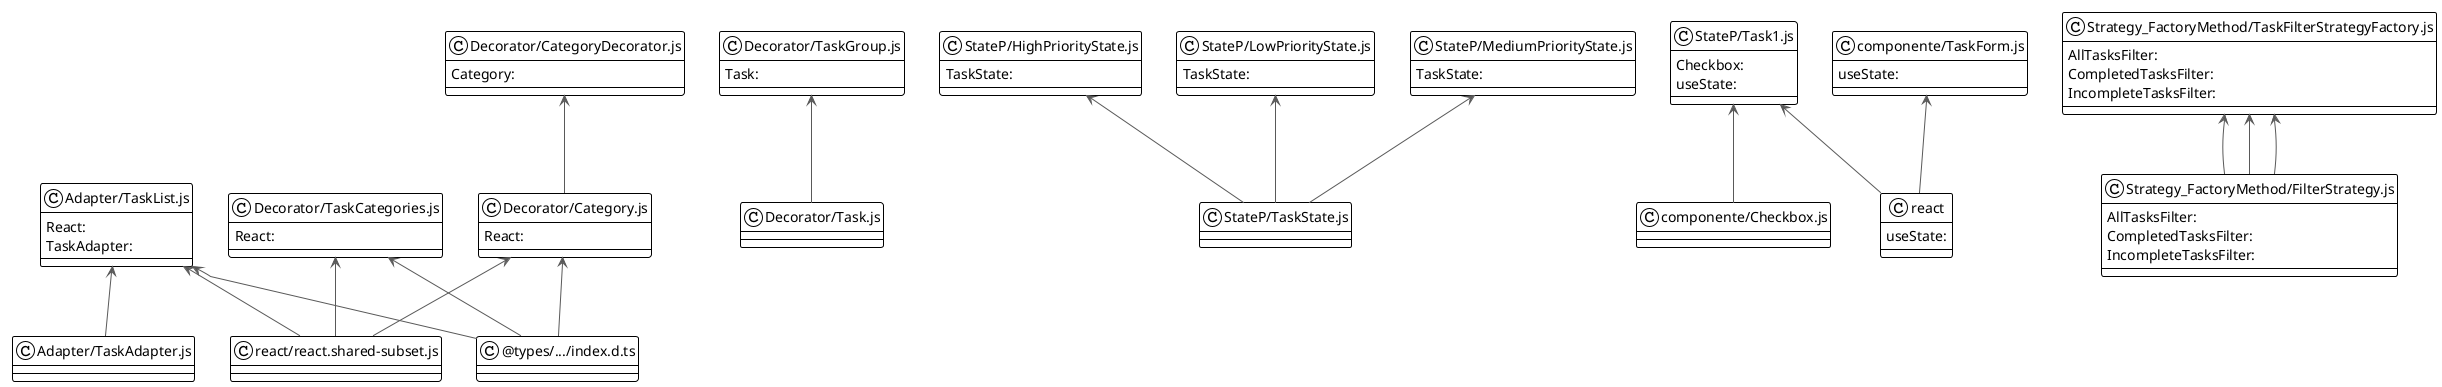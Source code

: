 @startuml

!theme plain
top to bottom direction
skinparam linetype polyline

class node6 as "@types/.../index.d.ts"
class node4 as "Adapter/TaskAdapter.js"
class node13 as "Adapter/TaskList.js" {
   React: 
   TaskAdapter: 
}
class node7 as "Decorator/Category.js" {
   React: 
}
class node14 as "Decorator/CategoryDecorator.js" {
   Category: 
}
class node15 as "Decorator/Task.js"
class node9 as "Decorator/TaskCategories.js" {
   React: 
}
class node16 as "Decorator/TaskGroup.js" {
   Task: 
}
class node11 as "StateP/HighPriorityState.js" {
   TaskState: 
}
class node12 as "StateP/LowPriorityState.js" {
   TaskState: 
}
class node1 as "StateP/MediumPriorityState.js" {
   TaskState: 
}
class node17 as "StateP/Task1.js" {
   Checkbox: 
   useState: 
}
class node2 as "StateP/TaskState.js"
class node5 as "Strategy_FactoryMethod/FilterStrategy.js" {
   AllTasksFilter: 
   CompletedTasksFilter: 
   IncompleteTasksFilter: 
}
class node18 as "Strategy_FactoryMethod/TaskFilterStrategyFactory.js" {
   AllTasksFilter: 
   CompletedTasksFilter: 
   IncompleteTasksFilter: 
}
class node3 as "componente/Checkbox.js"
class node8 as "componente/TaskForm.js" {
   useState: 
}
class react {
   useState: 
}
class node10 as "react/react.shared-subset.js"

node13  <-[#595959,plain]-  node6  
node13  <-[#595959,plain]-  node4  
node13  <-[#595959,plain]-  node10 
node7   <-[#595959,plain]-  node6  
node7   <-[#595959,plain]-  node10 
node14  <-[#595959,plain]-  node7  
node9   <-[#595959,plain]-  node6  
node9   <-[#595959,plain]-  node10 
node16  <-[#595959,plain]-  node15 
node11  <-[#595959,plain]-  node2  
node12  <-[#595959,plain]-  node2  
node1   <-[#595959,plain]-  node2  
node17  <-[#595959,plain]-  node3  
node17  <-[#595959,plain]-  react  
node18  <-[#595959,plain]-  node5  
node18  <-[#595959,plain]-  node5  
node18  <-[#595959,plain]-  node5  
node8   <-[#595959,plain]-  react  
@enduml
